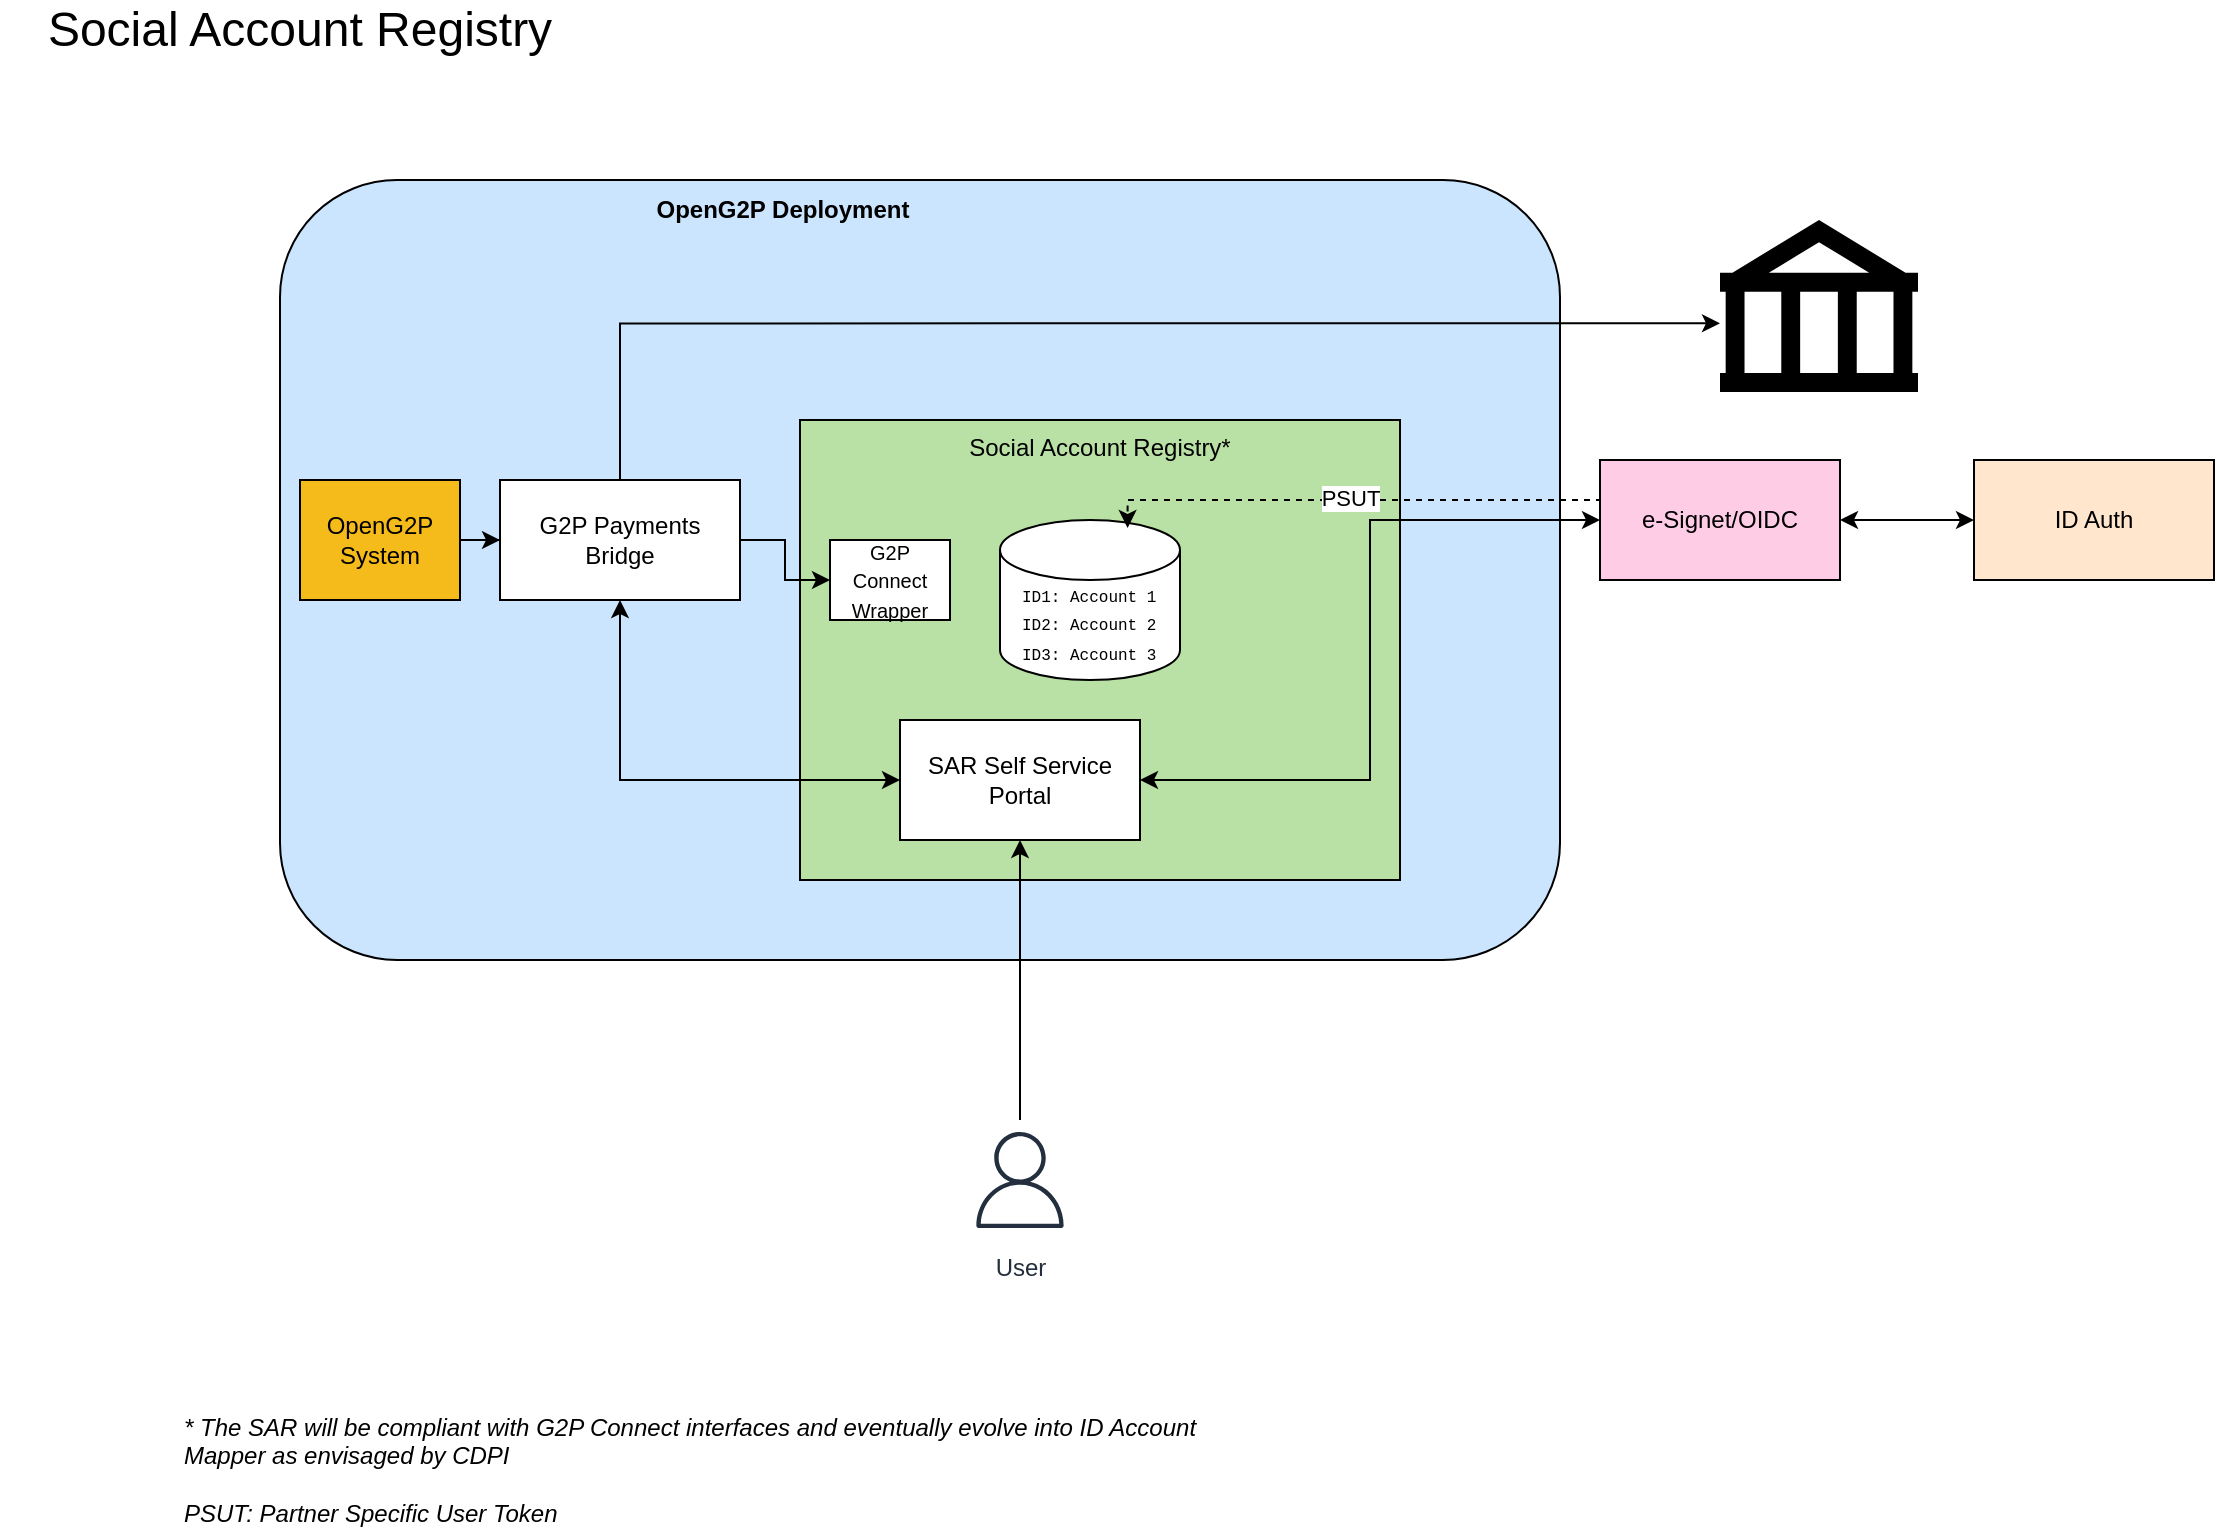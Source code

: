 <mxfile version="21.6.2" type="github">
  <diagram name="Page-1" id="8PbpVKS6RdY8HKoXxjfP">
    <mxGraphModel dx="948" dy="582" grid="1" gridSize="10" guides="1" tooltips="1" connect="1" arrows="1" fold="1" page="1" pageScale="1" pageWidth="2336" pageHeight="1654" math="0" shadow="0">
      <root>
        <mxCell id="0" />
        <mxCell id="1" parent="0" />
        <mxCell id="SzVb1SEn_ud-ZYpJ9THC-2" value="" style="rounded=1;whiteSpace=wrap;html=1;align=left;fillColor=#CCE5FF;" vertex="1" parent="1">
          <mxGeometry x="200" y="120" width="640" height="390" as="geometry" />
        </mxCell>
        <mxCell id="SzVb1SEn_ud-ZYpJ9THC-7" value="Social Account Registry*" style="rounded=0;whiteSpace=wrap;html=1;verticalAlign=top;fillColor=#B9E0A5;" vertex="1" parent="1">
          <mxGeometry x="460" y="240" width="300" height="230" as="geometry" />
        </mxCell>
        <mxCell id="SzVb1SEn_ud-ZYpJ9THC-1" value="&lt;font style=&quot;font-size: 24px;&quot;&gt;Social Account Registry&lt;/font&gt;" style="text;html=1;strokeColor=none;fillColor=none;align=center;verticalAlign=middle;whiteSpace=wrap;rounded=0;" vertex="1" parent="1">
          <mxGeometry x="60" y="30" width="300" height="30" as="geometry" />
        </mxCell>
        <mxCell id="SzVb1SEn_ud-ZYpJ9THC-3" value="&lt;b&gt;OpenG2P Deployment&lt;/b&gt;" style="text;html=1;strokeColor=none;fillColor=none;align=center;verticalAlign=middle;whiteSpace=wrap;rounded=0;" vertex="1" parent="1">
          <mxGeometry x="384" y="120" width="135" height="30" as="geometry" />
        </mxCell>
        <mxCell id="SzVb1SEn_ud-ZYpJ9THC-29" value="" style="edgeStyle=orthogonalEdgeStyle;rounded=0;orthogonalLoop=1;jettySize=auto;html=1;" edge="1" parent="1" source="SzVb1SEn_ud-ZYpJ9THC-5" target="SzVb1SEn_ud-ZYpJ9THC-6">
          <mxGeometry relative="1" as="geometry" />
        </mxCell>
        <mxCell id="SzVb1SEn_ud-ZYpJ9THC-5" value="OpenG2P System" style="rounded=0;whiteSpace=wrap;html=1;fillColor=#f5bb1a;" vertex="1" parent="1">
          <mxGeometry x="210" y="270" width="80" height="60" as="geometry" />
        </mxCell>
        <mxCell id="SzVb1SEn_ud-ZYpJ9THC-24" style="edgeStyle=orthogonalEdgeStyle;rounded=0;orthogonalLoop=1;jettySize=auto;html=1;exitX=1;exitY=0.5;exitDx=0;exitDy=0;entryX=0;entryY=0.5;entryDx=0;entryDy=0;" edge="1" parent="1" source="SzVb1SEn_ud-ZYpJ9THC-6" target="SzVb1SEn_ud-ZYpJ9THC-12">
          <mxGeometry relative="1" as="geometry" />
        </mxCell>
        <mxCell id="SzVb1SEn_ud-ZYpJ9THC-27" style="edgeStyle=orthogonalEdgeStyle;rounded=0;orthogonalLoop=1;jettySize=auto;html=1;entryX=0;entryY=0.31;entryDx=0;entryDy=0;entryPerimeter=0;" edge="1" parent="1">
          <mxGeometry relative="1" as="geometry">
            <mxPoint x="370" y="295" as="sourcePoint" />
            <mxPoint x="920" y="191.66" as="targetPoint" />
            <Array as="points">
              <mxPoint x="370" y="192" />
            </Array>
          </mxGeometry>
        </mxCell>
        <mxCell id="SzVb1SEn_ud-ZYpJ9THC-6" value="G2P Payments Bridge" style="rounded=0;whiteSpace=wrap;html=1;" vertex="1" parent="1">
          <mxGeometry x="310" y="270" width="120" height="60" as="geometry" />
        </mxCell>
        <mxCell id="SzVb1SEn_ud-ZYpJ9THC-8" value="&lt;i&gt;* The SAR will be compliant with G2P Connect interfaces and eventually evolve into ID Account Mapper as envisaged by CDPI&amp;nbsp;&lt;br&gt;&lt;br&gt;PSUT: Partner Specific User Token&lt;br&gt;&lt;/i&gt;" style="text;html=1;strokeColor=none;fillColor=none;align=left;verticalAlign=middle;whiteSpace=wrap;rounded=0;" vertex="1" parent="1">
          <mxGeometry x="150" y="750" width="540" height="30" as="geometry" />
        </mxCell>
        <mxCell id="SzVb1SEn_ud-ZYpJ9THC-10" value="" style="shape=cylinder3;whiteSpace=wrap;html=1;boundedLbl=1;backgroundOutline=1;size=15;" vertex="1" parent="1">
          <mxGeometry x="560" y="290" width="90" height="80" as="geometry" />
        </mxCell>
        <mxCell id="SzVb1SEn_ud-ZYpJ9THC-11" value="&lt;font face=&quot;Courier New&quot; style=&quot;font-size: 8px;&quot;&gt;ID1: Account 1&lt;br&gt;ID2: Account 2&lt;br&gt;ID3: Account 3&lt;br&gt;&amp;nbsp;&lt;/font&gt;" style="text;html=1;strokeColor=none;fillColor=none;align=left;verticalAlign=middle;whiteSpace=wrap;rounded=0;" vertex="1" parent="1">
          <mxGeometry x="569" y="333" width="80" height="30" as="geometry" />
        </mxCell>
        <mxCell id="SzVb1SEn_ud-ZYpJ9THC-12" value="&lt;font style=&quot;font-size: 10px;&quot;&gt;G2P Connect Wrapper&lt;/font&gt;" style="rounded=0;whiteSpace=wrap;html=1;" vertex="1" parent="1">
          <mxGeometry x="475" y="300" width="60" height="40" as="geometry" />
        </mxCell>
        <mxCell id="SzVb1SEn_ud-ZYpJ9THC-17" style="edgeStyle=orthogonalEdgeStyle;rounded=0;orthogonalLoop=1;jettySize=auto;html=1;exitX=1;exitY=0.5;exitDx=0;exitDy=0;entryX=0;entryY=0.5;entryDx=0;entryDy=0;startArrow=classic;startFill=1;" edge="1" parent="1" source="SzVb1SEn_ud-ZYpJ9THC-13" target="SzVb1SEn_ud-ZYpJ9THC-14">
          <mxGeometry relative="1" as="geometry" />
        </mxCell>
        <mxCell id="SzVb1SEn_ud-ZYpJ9THC-28" style="edgeStyle=orthogonalEdgeStyle;rounded=0;orthogonalLoop=1;jettySize=auto;html=1;entryX=0.5;entryY=1;entryDx=0;entryDy=0;startArrow=classic;startFill=1;" edge="1" parent="1" source="SzVb1SEn_ud-ZYpJ9THC-13" target="SzVb1SEn_ud-ZYpJ9THC-6">
          <mxGeometry relative="1" as="geometry" />
        </mxCell>
        <mxCell id="SzVb1SEn_ud-ZYpJ9THC-13" value="SAR Self Service Portal" style="rounded=0;whiteSpace=wrap;html=1;" vertex="1" parent="1">
          <mxGeometry x="510" y="390" width="120" height="60" as="geometry" />
        </mxCell>
        <mxCell id="SzVb1SEn_ud-ZYpJ9THC-16" style="edgeStyle=orthogonalEdgeStyle;rounded=0;orthogonalLoop=1;jettySize=auto;html=1;exitX=1;exitY=0.5;exitDx=0;exitDy=0;entryX=0;entryY=0.5;entryDx=0;entryDy=0;startArrow=classic;startFill=1;" edge="1" parent="1" source="SzVb1SEn_ud-ZYpJ9THC-14" target="SzVb1SEn_ud-ZYpJ9THC-15">
          <mxGeometry relative="1" as="geometry" />
        </mxCell>
        <mxCell id="SzVb1SEn_ud-ZYpJ9THC-20" style="edgeStyle=orthogonalEdgeStyle;rounded=0;orthogonalLoop=1;jettySize=auto;html=1;exitX=0;exitY=0.25;exitDx=0;exitDy=0;entryX=0.709;entryY=0;entryDx=0;entryDy=0;entryPerimeter=0;dashed=1;" edge="1" parent="1">
          <mxGeometry relative="1" as="geometry">
            <mxPoint x="860" y="279" as="sourcePoint" />
            <mxPoint x="623.81" y="294" as="targetPoint" />
            <Array as="points">
              <mxPoint x="860" y="280" />
              <mxPoint x="624" y="280" />
            </Array>
          </mxGeometry>
        </mxCell>
        <mxCell id="SzVb1SEn_ud-ZYpJ9THC-22" value="PSUT" style="edgeLabel;html=1;align=center;verticalAlign=middle;resizable=0;points=[];" vertex="1" connectable="0" parent="SzVb1SEn_ud-ZYpJ9THC-20">
          <mxGeometry x="0.005" y="-1" relative="1" as="geometry">
            <mxPoint as="offset" />
          </mxGeometry>
        </mxCell>
        <mxCell id="SzVb1SEn_ud-ZYpJ9THC-14" value="e-Signet/OIDC" style="rounded=0;whiteSpace=wrap;html=1;fillColor=#FFCCE6;" vertex="1" parent="1">
          <mxGeometry x="860" y="260" width="120" height="60" as="geometry" />
        </mxCell>
        <mxCell id="SzVb1SEn_ud-ZYpJ9THC-15" value="ID Auth" style="rounded=0;whiteSpace=wrap;html=1;fillColor=#FFE6CC;" vertex="1" parent="1">
          <mxGeometry x="1047" y="260" width="120" height="60" as="geometry" />
        </mxCell>
        <mxCell id="SzVb1SEn_ud-ZYpJ9THC-19" style="edgeStyle=orthogonalEdgeStyle;rounded=0;orthogonalLoop=1;jettySize=auto;html=1;entryX=0.5;entryY=1;entryDx=0;entryDy=0;" edge="1" parent="1" source="SzVb1SEn_ud-ZYpJ9THC-18" target="SzVb1SEn_ud-ZYpJ9THC-13">
          <mxGeometry relative="1" as="geometry" />
        </mxCell>
        <mxCell id="SzVb1SEn_ud-ZYpJ9THC-18" value="User" style="sketch=0;outlineConnect=0;fontColor=#232F3E;gradientColor=none;strokeColor=#232F3E;fillColor=#ffffff;dashed=0;verticalLabelPosition=bottom;verticalAlign=top;align=center;html=1;fontSize=12;fontStyle=0;aspect=fixed;shape=mxgraph.aws4.resourceIcon;resIcon=mxgraph.aws4.user;" vertex="1" parent="1">
          <mxGeometry x="540" y="590" width="60" height="60" as="geometry" />
        </mxCell>
        <mxCell id="SzVb1SEn_ud-ZYpJ9THC-25" value="" style="shape=mxgraph.signs.travel.bank;html=1;pointerEvents=1;fillColor=#000000;strokeColor=none;verticalLabelPosition=bottom;verticalAlign=top;align=center;" vertex="1" parent="1">
          <mxGeometry x="920" y="140" width="99" height="86" as="geometry" />
        </mxCell>
      </root>
    </mxGraphModel>
  </diagram>
</mxfile>
